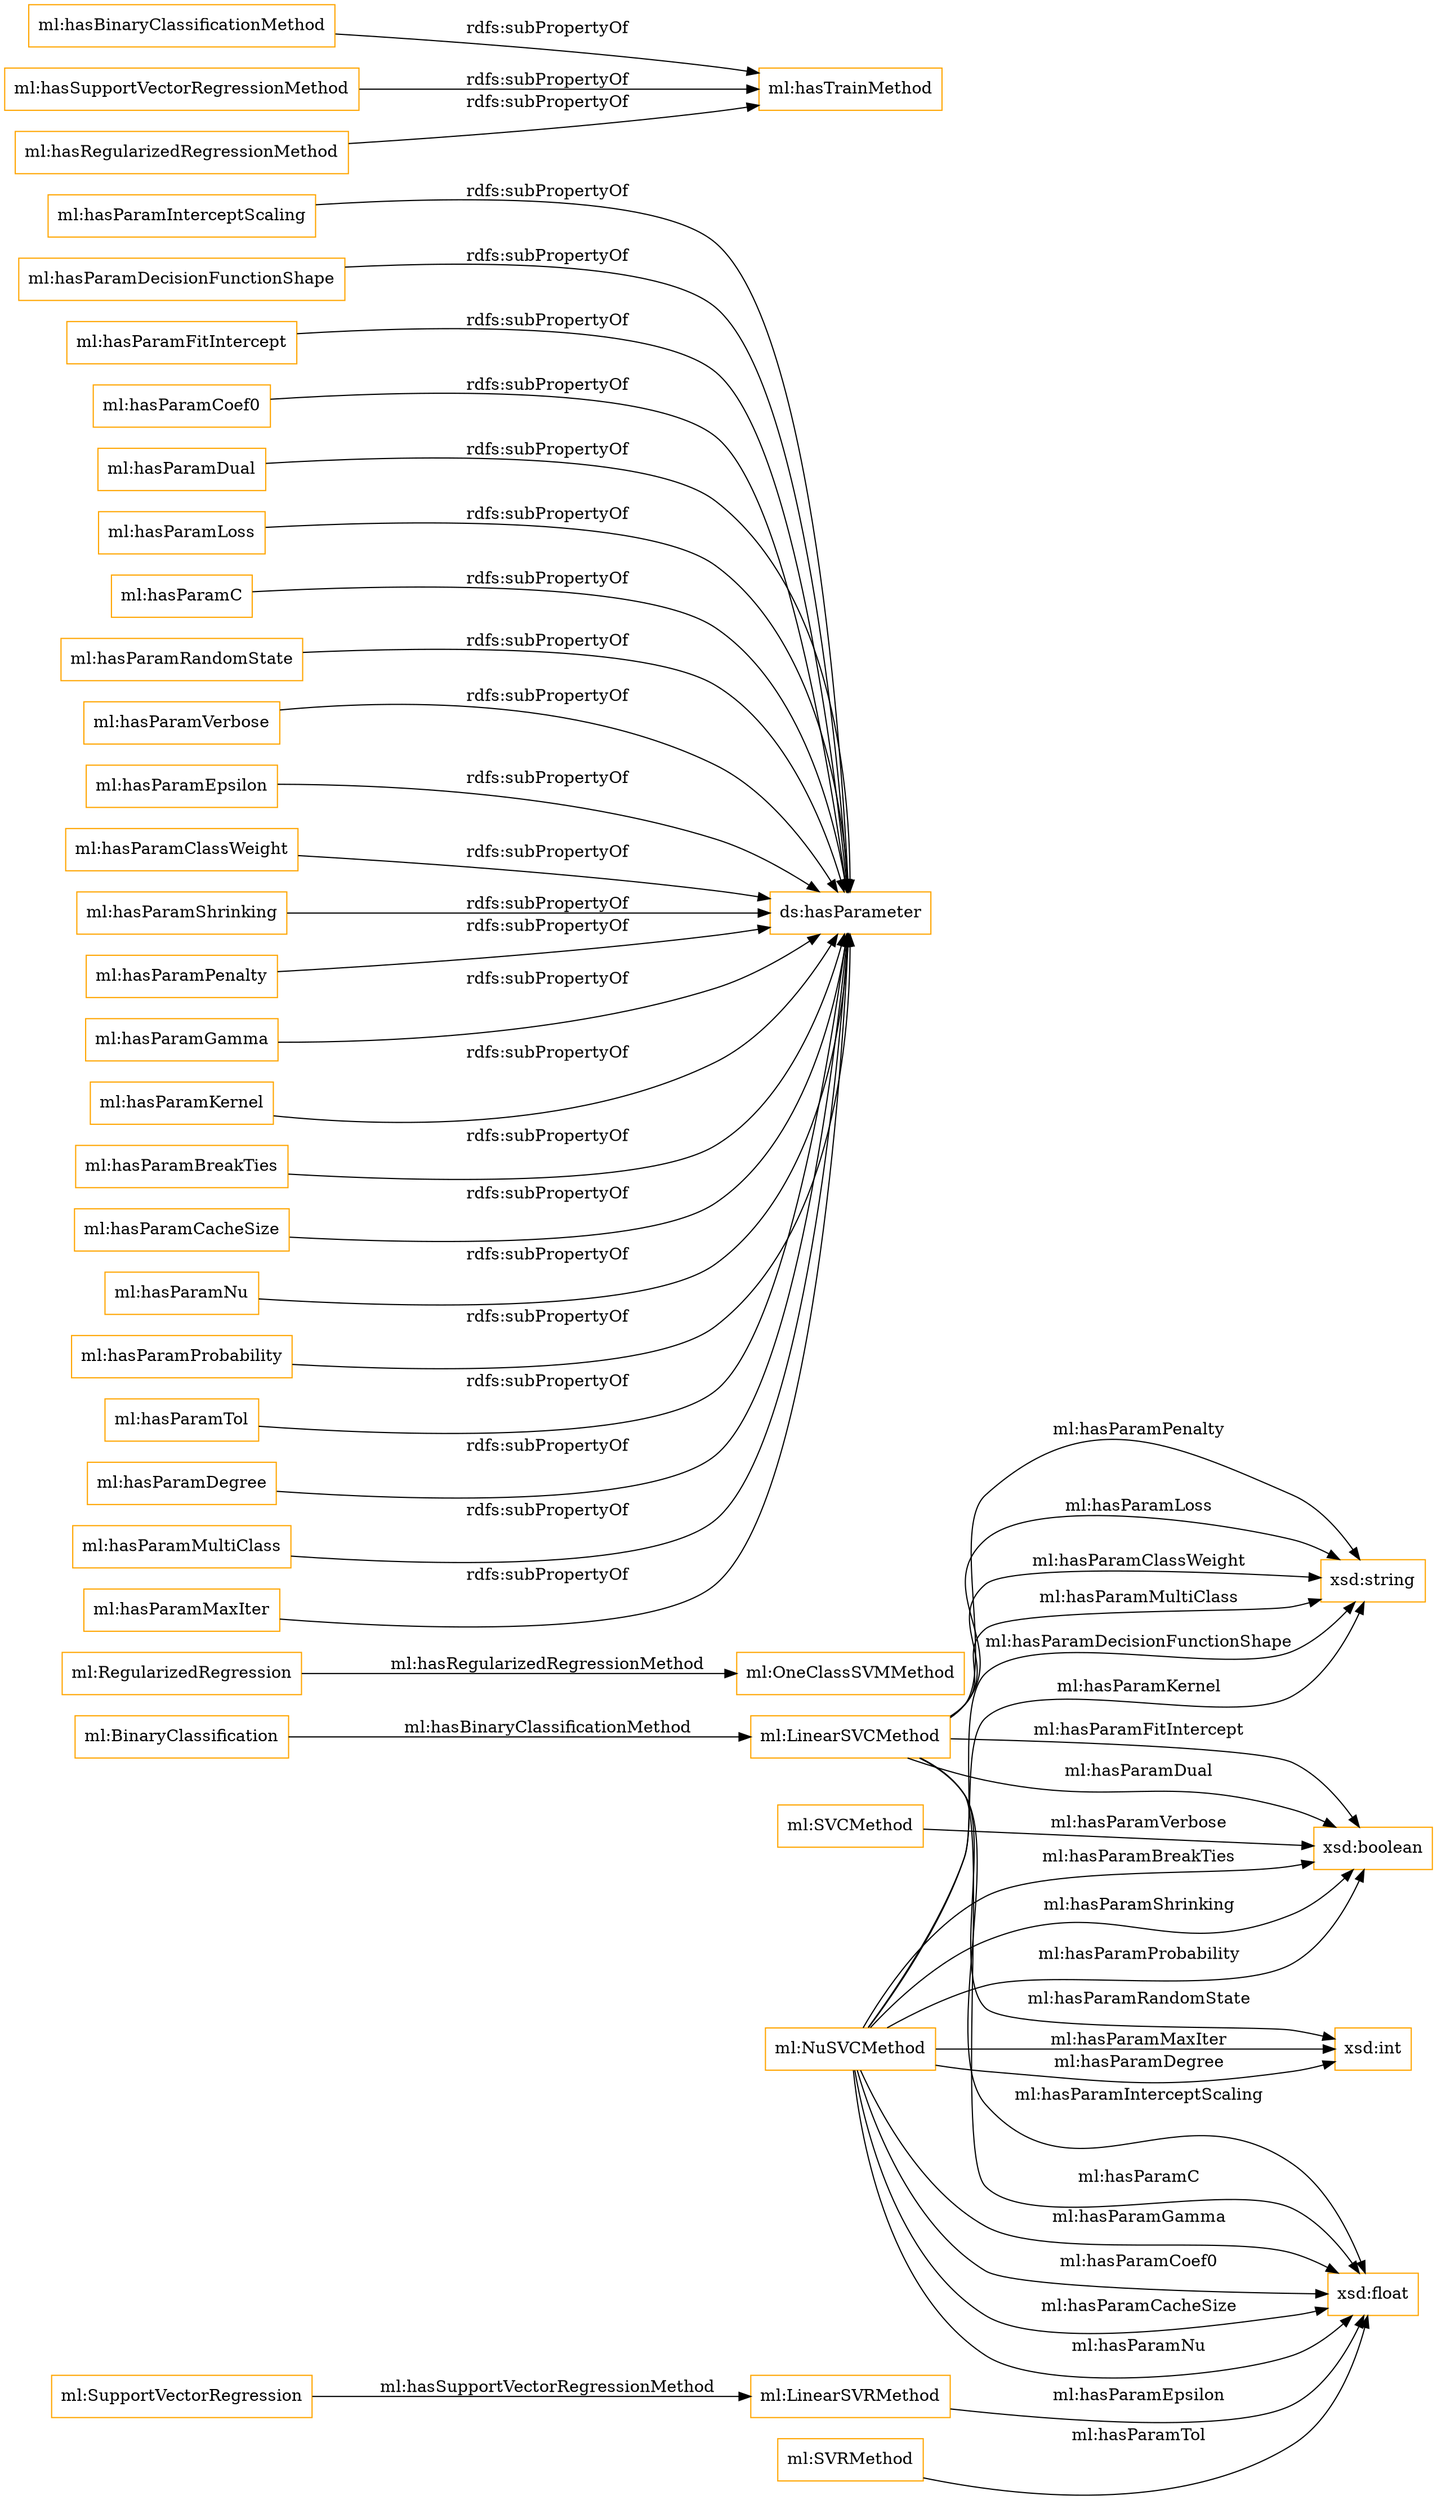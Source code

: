 digraph ar2dtool_diagram { 
rankdir=LR;
size="1501"
node [shape = rectangle, color="orange"]; "ml:SVCMethod" "ml:NuSVCMethod" "ml:LinearSVCMethod" "ml:SVRMethod" "ml:OneClassSVMMethod" "ml:LinearSVRMethod" ; /*classes style*/
	"ml:hasParamInterceptScaling" -> "ds:hasParameter" [ label = "rdfs:subPropertyOf" ];
	"ml:hasParamDecisionFunctionShape" -> "ds:hasParameter" [ label = "rdfs:subPropertyOf" ];
	"ml:hasParamFitIntercept" -> "ds:hasParameter" [ label = "rdfs:subPropertyOf" ];
	"ml:hasParamCoef0" -> "ds:hasParameter" [ label = "rdfs:subPropertyOf" ];
	"ml:hasParamDual" -> "ds:hasParameter" [ label = "rdfs:subPropertyOf" ];
	"ml:hasParamLoss" -> "ds:hasParameter" [ label = "rdfs:subPropertyOf" ];
	"ml:hasParamC" -> "ds:hasParameter" [ label = "rdfs:subPropertyOf" ];
	"ml:hasParamRandomState" -> "ds:hasParameter" [ label = "rdfs:subPropertyOf" ];
	"ml:hasBinaryClassificationMethod" -> "ml:hasTrainMethod" [ label = "rdfs:subPropertyOf" ];
	"ml:hasParamVerbose" -> "ds:hasParameter" [ label = "rdfs:subPropertyOf" ];
	"ml:hasParamEpsilon" -> "ds:hasParameter" [ label = "rdfs:subPropertyOf" ];
	"ml:hasParamClassWeight" -> "ds:hasParameter" [ label = "rdfs:subPropertyOf" ];
	"ml:hasParamShrinking" -> "ds:hasParameter" [ label = "rdfs:subPropertyOf" ];
	"ml:hasParamPenalty" -> "ds:hasParameter" [ label = "rdfs:subPropertyOf" ];
	"ml:hasParamGamma" -> "ds:hasParameter" [ label = "rdfs:subPropertyOf" ];
	"ml:hasSupportVectorRegressionMethod" -> "ml:hasTrainMethod" [ label = "rdfs:subPropertyOf" ];
	"ml:hasParamKernel" -> "ds:hasParameter" [ label = "rdfs:subPropertyOf" ];
	"ml:hasParamBreakTies" -> "ds:hasParameter" [ label = "rdfs:subPropertyOf" ];
	"ml:hasParamCacheSize" -> "ds:hasParameter" [ label = "rdfs:subPropertyOf" ];
	"ml:hasParamNu" -> "ds:hasParameter" [ label = "rdfs:subPropertyOf" ];
	"ml:hasParamProbability" -> "ds:hasParameter" [ label = "rdfs:subPropertyOf" ];
	"ml:hasRegularizedRegressionMethod" -> "ml:hasTrainMethod" [ label = "rdfs:subPropertyOf" ];
	"ml:hasParamTol" -> "ds:hasParameter" [ label = "rdfs:subPropertyOf" ];
	"ml:hasParamDegree" -> "ds:hasParameter" [ label = "rdfs:subPropertyOf" ];
	"ml:hasParamMultiClass" -> "ds:hasParameter" [ label = "rdfs:subPropertyOf" ];
	"ml:hasParamMaxIter" -> "ds:hasParameter" [ label = "rdfs:subPropertyOf" ];
	"ml:LinearSVCMethod" -> "xsd:float" [ label = "ml:hasParamInterceptScaling" ];
	"ml:LinearSVRMethod" -> "xsd:float" [ label = "ml:hasParamEpsilon" ];
	"ml:SVRMethod" -> "xsd:float" [ label = "ml:hasParamTol" ];
	"ml:NuSVCMethod" -> "xsd:string" [ label = "ml:hasParamDecisionFunctionShape" ];
	"ml:LinearSVCMethod" -> "xsd:float" [ label = "ml:hasParamC" ];
	"ml:RegularizedRegression" -> "ml:OneClassSVMMethod" [ label = "ml:hasRegularizedRegressionMethod" ];
	"ml:LinearSVCMethod" -> "xsd:string" [ label = "ml:hasParamLoss" ];
	"ml:NuSVCMethod" -> "xsd:boolean" [ label = "ml:hasParamShrinking" ];
	"ml:NuSVCMethod" -> "xsd:string" [ label = "ml:hasParamKernel" ];
	"ml:LinearSVCMethod" -> "xsd:boolean" [ label = "ml:hasParamDual" ];
	"ml:NuSVCMethod" -> "xsd:boolean" [ label = "ml:hasParamProbability" ];
	"ml:BinaryClassification" -> "ml:LinearSVCMethod" [ label = "ml:hasBinaryClassificationMethod" ];
	"ml:NuSVCMethod" -> "xsd:int" [ label = "ml:hasParamMaxIter" ];
	"ml:NuSVCMethod" -> "xsd:float" [ label = "ml:hasParamCoef0" ];
	"ml:NuSVCMethod" -> "xsd:float" [ label = "ml:hasParamCacheSize" ];
	"ml:NuSVCMethod" -> "xsd:boolean" [ label = "ml:hasParamBreakTies" ];
	"ml:NuSVCMethod" -> "xsd:float" [ label = "ml:hasParamNu" ];
	"ml:LinearSVCMethod" -> "xsd:string" [ label = "ml:hasParamClassWeight" ];
	"ml:LinearSVCMethod" -> "xsd:boolean" [ label = "ml:hasParamFitIntercept" ];
	"ml:SVCMethod" -> "xsd:boolean" [ label = "ml:hasParamVerbose" ];
	"ml:LinearSVCMethod" -> "xsd:int" [ label = "ml:hasParamRandomState" ];
	"ml:NuSVCMethod" -> "xsd:float" [ label = "ml:hasParamGamma" ];
	"ml:NuSVCMethod" -> "xsd:int" [ label = "ml:hasParamDegree" ];
	"ml:SupportVectorRegression" -> "ml:LinearSVRMethod" [ label = "ml:hasSupportVectorRegressionMethod" ];
	"ml:LinearSVCMethod" -> "xsd:string" [ label = "ml:hasParamMultiClass" ];
	"ml:LinearSVCMethod" -> "xsd:string" [ label = "ml:hasParamPenalty" ];

}

